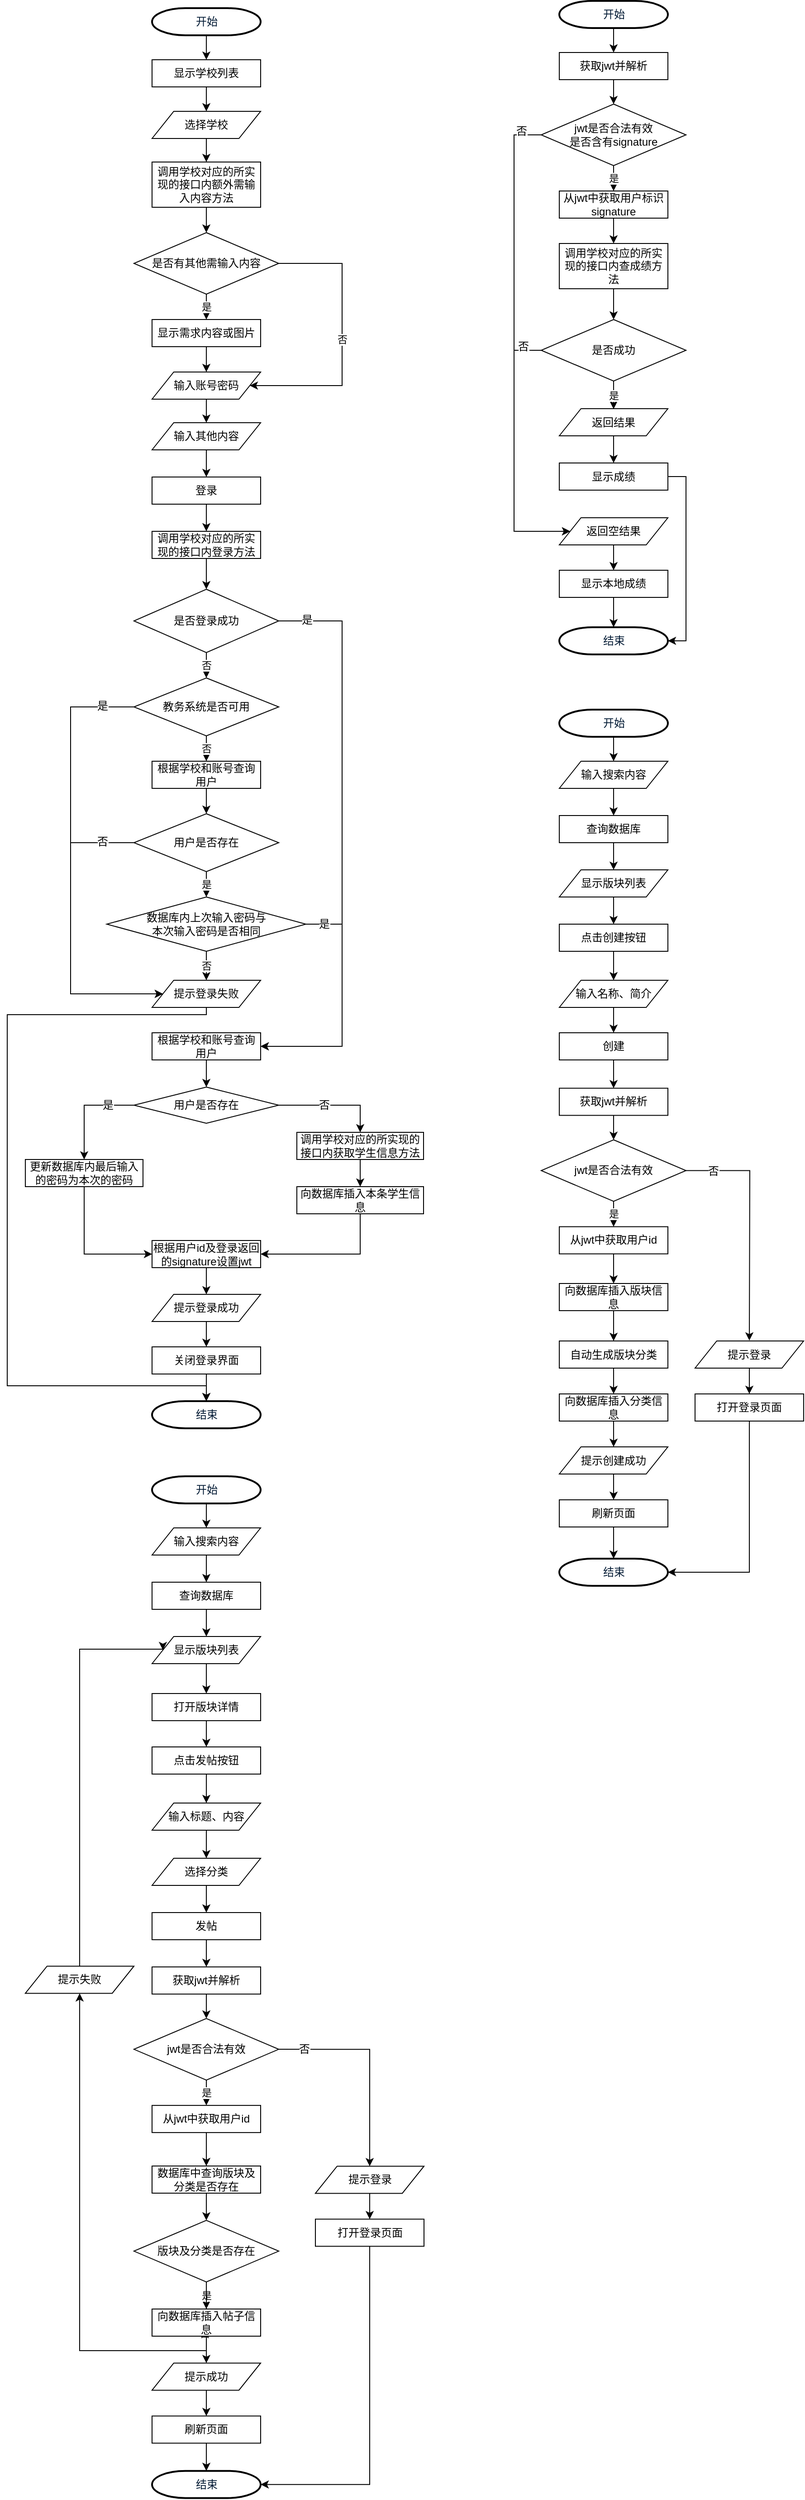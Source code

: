<mxfile version="10.6.9" type="github"><diagram name="Page-1" id="edf60f1a-56cd-e834-aa8a-f176f3a09ee4"><mxGraphModel dx="918" dy="616" grid="1" gridSize="10" guides="1" tooltips="1" connect="1" arrows="1" fold="1" page="1" pageScale="1" pageWidth="1100" pageHeight="850" background="#ffffff" math="0" shadow="0"><root><mxCell id="0"/><mxCell id="1" parent="0"/><mxCell id="c_AyeSLThWvpHjJvJmBb-22" style="edgeStyle=orthogonalEdgeStyle;rounded=0;orthogonalLoop=1;jettySize=auto;html=1;entryX=0.5;entryY=0;entryDx=0;entryDy=0;" edge="1" parent="1" source="c_AyeSLThWvpHjJvJmBb-1" target="c_AyeSLThWvpHjJvJmBb-15"><mxGeometry relative="1" as="geometry"/></mxCell><mxCell id="c_AyeSLThWvpHjJvJmBb-1" value="开始" style="shape=mxgraph.flowchart.terminator;fillColor=#FFFFFF;strokeColor=#000000;strokeWidth=2;gradientColor=none;gradientDirection=north;fontColor=#001933;fontStyle=0;html=1;" vertex="1" parent="1"><mxGeometry x="180" y="78" width="120" height="30" as="geometry"/></mxCell><mxCell id="c_AyeSLThWvpHjJvJmBb-64" style="edgeStyle=orthogonalEdgeStyle;rounded=0;orthogonalLoop=1;jettySize=auto;html=1;entryX=0.5;entryY=0;entryDx=0;entryDy=0;" edge="1" parent="1" source="c_AyeSLThWvpHjJvJmBb-14" target="c_AyeSLThWvpHjJvJmBb-34"><mxGeometry relative="1" as="geometry"/></mxCell><mxCell id="c_AyeSLThWvpHjJvJmBb-14" value="选择学校" style="shape=parallelogram;perimeter=parallelogramPerimeter;whiteSpace=wrap;html=1;" vertex="1" parent="1"><mxGeometry x="180" y="192" width="120" height="30" as="geometry"/></mxCell><mxCell id="c_AyeSLThWvpHjJvJmBb-23" style="edgeStyle=orthogonalEdgeStyle;rounded=0;orthogonalLoop=1;jettySize=auto;html=1;entryX=0.5;entryY=0;entryDx=0;entryDy=0;" edge="1" parent="1" source="c_AyeSLThWvpHjJvJmBb-15" target="c_AyeSLThWvpHjJvJmBb-14"><mxGeometry relative="1" as="geometry"/></mxCell><mxCell id="c_AyeSLThWvpHjJvJmBb-15" value="显示学校列表" style="rounded=0;whiteSpace=wrap;html=1;" vertex="1" parent="1"><mxGeometry x="180" y="135" width="120" height="30" as="geometry"/></mxCell><mxCell id="c_AyeSLThWvpHjJvJmBb-63" style="edgeStyle=orthogonalEdgeStyle;rounded=0;orthogonalLoop=1;jettySize=auto;html=1;entryX=0.5;entryY=0;entryDx=0;entryDy=0;" edge="1" parent="1" source="c_AyeSLThWvpHjJvJmBb-17" target="c_AyeSLThWvpHjJvJmBb-20"><mxGeometry relative="1" as="geometry"/></mxCell><mxCell id="c_AyeSLThWvpHjJvJmBb-17" value="输入账号密码" style="shape=parallelogram;perimeter=parallelogramPerimeter;whiteSpace=wrap;html=1;" vertex="1" parent="1"><mxGeometry x="180" y="480" width="120" height="30" as="geometry"/></mxCell><mxCell id="c_AyeSLThWvpHjJvJmBb-26" value="是" style="edgeStyle=orthogonalEdgeStyle;rounded=0;orthogonalLoop=1;jettySize=auto;html=1;" edge="1" parent="1" source="c_AyeSLThWvpHjJvJmBb-18" target="c_AyeSLThWvpHjJvJmBb-19"><mxGeometry relative="1" as="geometry"/></mxCell><mxCell id="c_AyeSLThWvpHjJvJmBb-29" value="否" style="edgeStyle=orthogonalEdgeStyle;rounded=0;orthogonalLoop=1;jettySize=auto;html=1;entryX=1;entryY=0.5;entryDx=0;entryDy=0;" edge="1" parent="1" source="c_AyeSLThWvpHjJvJmBb-18" target="c_AyeSLThWvpHjJvJmBb-17"><mxGeometry relative="1" as="geometry"><mxPoint x="480" y="455.5" as="targetPoint"/><Array as="points"><mxPoint x="390" y="360"/><mxPoint x="390" y="495"/></Array></mxGeometry></mxCell><mxCell id="c_AyeSLThWvpHjJvJmBb-18" value="是否有其他需输入内容" style="rhombus;whiteSpace=wrap;html=1;" vertex="1" parent="1"><mxGeometry x="160" y="326" width="160" height="68" as="geometry"/></mxCell><mxCell id="c_AyeSLThWvpHjJvJmBb-65" style="edgeStyle=orthogonalEdgeStyle;rounded=0;orthogonalLoop=1;jettySize=auto;html=1;entryX=0.5;entryY=0;entryDx=0;entryDy=0;" edge="1" parent="1" source="c_AyeSLThWvpHjJvJmBb-19" target="c_AyeSLThWvpHjJvJmBb-17"><mxGeometry relative="1" as="geometry"/></mxCell><mxCell id="c_AyeSLThWvpHjJvJmBb-19" value="显示需求内容或图片" style="rounded=0;whiteSpace=wrap;html=1;" vertex="1" parent="1"><mxGeometry x="180" y="422" width="120" height="30" as="geometry"/></mxCell><mxCell id="c_AyeSLThWvpHjJvJmBb-30" style="edgeStyle=orthogonalEdgeStyle;rounded=0;orthogonalLoop=1;jettySize=auto;html=1;entryX=0.5;entryY=0;entryDx=0;entryDy=0;" edge="1" parent="1" source="c_AyeSLThWvpHjJvJmBb-20" target="c_AyeSLThWvpHjJvJmBb-28"><mxGeometry relative="1" as="geometry"/></mxCell><mxCell id="c_AyeSLThWvpHjJvJmBb-20" value="输入其他内容" style="shape=parallelogram;perimeter=parallelogramPerimeter;whiteSpace=wrap;html=1;" vertex="1" parent="1"><mxGeometry x="180" y="536" width="120" height="30" as="geometry"/></mxCell><mxCell id="c_AyeSLThWvpHjJvJmBb-32" value="" style="edgeStyle=orthogonalEdgeStyle;rounded=0;orthogonalLoop=1;jettySize=auto;html=1;" edge="1" parent="1" source="c_AyeSLThWvpHjJvJmBb-28" target="c_AyeSLThWvpHjJvJmBb-31"><mxGeometry relative="1" as="geometry"/></mxCell><mxCell id="c_AyeSLThWvpHjJvJmBb-28" value="登录" style="rounded=0;whiteSpace=wrap;html=1;" vertex="1" parent="1"><mxGeometry x="180" y="596" width="120" height="30" as="geometry"/></mxCell><mxCell id="c_AyeSLThWvpHjJvJmBb-38" style="edgeStyle=orthogonalEdgeStyle;rounded=0;orthogonalLoop=1;jettySize=auto;html=1;entryX=0.5;entryY=0;entryDx=0;entryDy=0;" edge="1" parent="1" source="c_AyeSLThWvpHjJvJmBb-31" target="c_AyeSLThWvpHjJvJmBb-37"><mxGeometry relative="1" as="geometry"/></mxCell><mxCell id="c_AyeSLThWvpHjJvJmBb-31" value="调用学校对应的所实现的接口内登录方法" style="rounded=0;whiteSpace=wrap;html=1;" vertex="1" parent="1"><mxGeometry x="180" y="656" width="120" height="30" as="geometry"/></mxCell><mxCell id="c_AyeSLThWvpHjJvJmBb-36" style="edgeStyle=orthogonalEdgeStyle;rounded=0;orthogonalLoop=1;jettySize=auto;html=1;entryX=0.5;entryY=0;entryDx=0;entryDy=0;" edge="1" parent="1" target="c_AyeSLThWvpHjJvJmBb-18"><mxGeometry relative="1" as="geometry"><mxPoint x="240" y="294" as="sourcePoint"/></mxGeometry></mxCell><mxCell id="c_AyeSLThWvpHjJvJmBb-34" value="调用学校对应的所实现的接口内额外需输入内容方法" style="rounded=0;whiteSpace=wrap;html=1;" vertex="1" parent="1"><mxGeometry x="180" y="248" width="120" height="50" as="geometry"/></mxCell><mxCell id="c_AyeSLThWvpHjJvJmBb-40" value="否" style="edgeStyle=orthogonalEdgeStyle;rounded=0;orthogonalLoop=1;jettySize=auto;html=1;" edge="1" parent="1" source="c_AyeSLThWvpHjJvJmBb-37" target="c_AyeSLThWvpHjJvJmBb-39"><mxGeometry relative="1" as="geometry"/></mxCell><mxCell id="c_AyeSLThWvpHjJvJmBb-74" style="edgeStyle=orthogonalEdgeStyle;rounded=0;orthogonalLoop=1;jettySize=auto;html=1;entryX=1;entryY=0.5;entryDx=0;entryDy=0;" edge="1" parent="1" source="c_AyeSLThWvpHjJvJmBb-37" target="c_AyeSLThWvpHjJvJmBb-72"><mxGeometry relative="1" as="geometry"><Array as="points"><mxPoint x="390" y="755"/><mxPoint x="390" y="1225"/></Array></mxGeometry></mxCell><mxCell id="c_AyeSLThWvpHjJvJmBb-76" value="是" style="text;html=1;resizable=0;points=[];align=center;verticalAlign=middle;labelBackgroundColor=#ffffff;" vertex="1" connectable="0" parent="c_AyeSLThWvpHjJvJmBb-74"><mxGeometry x="-0.902" y="1" relative="1" as="geometry"><mxPoint as="offset"/></mxGeometry></mxCell><mxCell id="c_AyeSLThWvpHjJvJmBb-37" value="是否登录成功" style="rhombus;whiteSpace=wrap;html=1;" vertex="1" parent="1"><mxGeometry x="160" y="720" width="160" height="70" as="geometry"/></mxCell><mxCell id="c_AyeSLThWvpHjJvJmBb-45" value="否" style="edgeStyle=orthogonalEdgeStyle;rounded=0;orthogonalLoop=1;jettySize=auto;html=1;entryX=0.5;entryY=0;entryDx=0;entryDy=0;" edge="1" parent="1" source="c_AyeSLThWvpHjJvJmBb-39" target="c_AyeSLThWvpHjJvJmBb-44"><mxGeometry relative="1" as="geometry"/></mxCell><mxCell id="c_AyeSLThWvpHjJvJmBb-69" style="edgeStyle=orthogonalEdgeStyle;rounded=0;orthogonalLoop=1;jettySize=auto;html=1;entryX=0;entryY=0.5;entryDx=0;entryDy=0;" edge="1" parent="1" source="c_AyeSLThWvpHjJvJmBb-39" target="c_AyeSLThWvpHjJvJmBb-56"><mxGeometry relative="1" as="geometry"><Array as="points"><mxPoint x="90" y="850"/><mxPoint x="90" y="1167"/></Array></mxGeometry></mxCell><mxCell id="c_AyeSLThWvpHjJvJmBb-70" value="是" style="text;html=1;resizable=0;points=[];align=center;verticalAlign=middle;labelBackgroundColor=#ffffff;" vertex="1" connectable="0" parent="c_AyeSLThWvpHjJvJmBb-69"><mxGeometry x="-0.857" y="1" relative="1" as="geometry"><mxPoint y="-2" as="offset"/></mxGeometry></mxCell><mxCell id="c_AyeSLThWvpHjJvJmBb-39" value="教务系统是否可用" style="rhombus;whiteSpace=wrap;html=1;" vertex="1" parent="1"><mxGeometry x="160" y="818" width="160" height="64" as="geometry"/></mxCell><mxCell id="c_AyeSLThWvpHjJvJmBb-50" style="edgeStyle=orthogonalEdgeStyle;rounded=0;orthogonalLoop=1;jettySize=auto;html=1;" edge="1" parent="1" source="c_AyeSLThWvpHjJvJmBb-44" target="c_AyeSLThWvpHjJvJmBb-48"><mxGeometry relative="1" as="geometry"/></mxCell><mxCell id="c_AyeSLThWvpHjJvJmBb-44" value="根据学校和账号查询用户" style="rounded=0;whiteSpace=wrap;html=1;" vertex="1" parent="1"><mxGeometry x="180" y="910" width="120" height="30" as="geometry"/></mxCell><mxCell id="c_AyeSLThWvpHjJvJmBb-53" value="是" style="edgeStyle=orthogonalEdgeStyle;rounded=0;orthogonalLoop=1;jettySize=auto;html=1;" edge="1" parent="1" source="c_AyeSLThWvpHjJvJmBb-48" target="c_AyeSLThWvpHjJvJmBb-51"><mxGeometry relative="1" as="geometry"/></mxCell><mxCell id="c_AyeSLThWvpHjJvJmBb-66" style="edgeStyle=orthogonalEdgeStyle;rounded=0;orthogonalLoop=1;jettySize=auto;html=1;entryX=0;entryY=0.5;entryDx=0;entryDy=0;" edge="1" parent="1" source="c_AyeSLThWvpHjJvJmBb-48" target="c_AyeSLThWvpHjJvJmBb-56"><mxGeometry relative="1" as="geometry"><Array as="points"><mxPoint x="90" y="1000"/><mxPoint x="90" y="1167"/></Array></mxGeometry></mxCell><mxCell id="c_AyeSLThWvpHjJvJmBb-68" value="否" style="text;html=1;resizable=0;points=[];align=center;verticalAlign=middle;labelBackgroundColor=#ffffff;" vertex="1" connectable="0" parent="c_AyeSLThWvpHjJvJmBb-66"><mxGeometry x="-0.793" y="-3" relative="1" as="geometry"><mxPoint y="2" as="offset"/></mxGeometry></mxCell><mxCell id="c_AyeSLThWvpHjJvJmBb-48" value="用户是否存在" style="rhombus;whiteSpace=wrap;html=1;" vertex="1" parent="1"><mxGeometry x="160" y="968" width="160" height="64" as="geometry"/></mxCell><mxCell id="c_AyeSLThWvpHjJvJmBb-54" value="否" style="edgeStyle=orthogonalEdgeStyle;rounded=0;orthogonalLoop=1;jettySize=auto;html=1;entryX=0.5;entryY=0;entryDx=0;entryDy=0;" edge="1" parent="1" source="c_AyeSLThWvpHjJvJmBb-51" target="c_AyeSLThWvpHjJvJmBb-56"><mxGeometry relative="1" as="geometry"><mxPoint x="240" y="1150" as="targetPoint"/></mxGeometry></mxCell><mxCell id="c_AyeSLThWvpHjJvJmBb-73" style="edgeStyle=orthogonalEdgeStyle;rounded=0;orthogonalLoop=1;jettySize=auto;html=1;entryX=1;entryY=0.5;entryDx=0;entryDy=0;" edge="1" parent="1" source="c_AyeSLThWvpHjJvJmBb-51" target="c_AyeSLThWvpHjJvJmBb-72"><mxGeometry relative="1" as="geometry"><mxPoint x="350" y="1190" as="targetPoint"/><Array as="points"><mxPoint x="390" y="1090"/><mxPoint x="390" y="1225"/></Array></mxGeometry></mxCell><mxCell id="c_AyeSLThWvpHjJvJmBb-77" value="是" style="text;html=1;resizable=0;points=[];align=center;verticalAlign=middle;labelBackgroundColor=#ffffff;" vertex="1" connectable="0" parent="c_AyeSLThWvpHjJvJmBb-73"><mxGeometry x="-0.849" relative="1" as="geometry"><mxPoint as="offset"/></mxGeometry></mxCell><mxCell id="c_AyeSLThWvpHjJvJmBb-51" value="数据库内上次输入密码与&lt;br&gt;本次输入密码是否相同" style="rhombus;whiteSpace=wrap;html=1;" vertex="1" parent="1"><mxGeometry x="130" y="1060" width="220" height="60" as="geometry"/></mxCell><mxCell id="c_AyeSLThWvpHjJvJmBb-118" style="edgeStyle=orthogonalEdgeStyle;rounded=0;orthogonalLoop=1;jettySize=auto;html=1;entryX=0.5;entryY=0;entryDx=0;entryDy=0;entryPerimeter=0;exitX=0.5;exitY=1;exitDx=0;exitDy=0;" edge="1" parent="1" source="c_AyeSLThWvpHjJvJmBb-56" target="c_AyeSLThWvpHjJvJmBb-61"><mxGeometry relative="1" as="geometry"><mxPoint x="40" y="1450" as="targetPoint"/><Array as="points"><mxPoint x="240" y="1190"/><mxPoint x="20" y="1190"/><mxPoint x="20" y="1600"/><mxPoint x="240" y="1600"/></Array></mxGeometry></mxCell><mxCell id="c_AyeSLThWvpHjJvJmBb-56" value="提示登录失败" style="shape=parallelogram;perimeter=parallelogramPerimeter;whiteSpace=wrap;html=1;" vertex="1" parent="1"><mxGeometry x="180" y="1152" width="120" height="30" as="geometry"/></mxCell><mxCell id="c_AyeSLThWvpHjJvJmBb-85" style="edgeStyle=orthogonalEdgeStyle;rounded=0;orthogonalLoop=1;jettySize=auto;html=1;" edge="1" parent="1" source="c_AyeSLThWvpHjJvJmBb-57" target="c_AyeSLThWvpHjJvJmBb-58"><mxGeometry relative="1" as="geometry"/></mxCell><mxCell id="c_AyeSLThWvpHjJvJmBb-57" value="提示登录成功" style="shape=parallelogram;perimeter=parallelogramPerimeter;whiteSpace=wrap;html=1;" vertex="1" parent="1"><mxGeometry x="180" y="1499" width="120" height="30" as="geometry"/></mxCell><mxCell id="c_AyeSLThWvpHjJvJmBb-86" style="edgeStyle=orthogonalEdgeStyle;rounded=0;orthogonalLoop=1;jettySize=auto;html=1;entryX=0.5;entryY=0;entryDx=0;entryDy=0;entryPerimeter=0;" edge="1" parent="1" source="c_AyeSLThWvpHjJvJmBb-58" target="c_AyeSLThWvpHjJvJmBb-61"><mxGeometry relative="1" as="geometry"/></mxCell><mxCell id="c_AyeSLThWvpHjJvJmBb-58" value="关闭登录界面" style="rounded=0;whiteSpace=wrap;html=1;" vertex="1" parent="1"><mxGeometry x="180" y="1557" width="120" height="30" as="geometry"/></mxCell><mxCell id="c_AyeSLThWvpHjJvJmBb-61" value="结束" style="shape=mxgraph.flowchart.terminator;fillColor=#FFFFFF;strokeColor=#000000;strokeWidth=2;gradientColor=none;gradientDirection=north;fontColor=#001933;fontStyle=0;html=1;" vertex="1" parent="1"><mxGeometry x="180" y="1617" width="120" height="30" as="geometry"/></mxCell><mxCell id="c_AyeSLThWvpHjJvJmBb-79" style="edgeStyle=orthogonalEdgeStyle;rounded=0;orthogonalLoop=1;jettySize=auto;html=1;entryX=0.5;entryY=0;entryDx=0;entryDy=0;" edge="1" parent="1" source="c_AyeSLThWvpHjJvJmBb-72" target="c_AyeSLThWvpHjJvJmBb-78"><mxGeometry relative="1" as="geometry"/></mxCell><mxCell id="c_AyeSLThWvpHjJvJmBb-72" value="根据学校和账号查询用户" style="rounded=0;whiteSpace=wrap;html=1;" vertex="1" parent="1"><mxGeometry x="180" y="1210" width="120" height="30" as="geometry"/></mxCell><mxCell id="c_AyeSLThWvpHjJvJmBb-82" style="edgeStyle=orthogonalEdgeStyle;rounded=0;orthogonalLoop=1;jettySize=auto;html=1;" edge="1" parent="1" source="c_AyeSLThWvpHjJvJmBb-78" target="c_AyeSLThWvpHjJvJmBb-81"><mxGeometry relative="1" as="geometry"><Array as="points"><mxPoint x="105" y="1290"/></Array></mxGeometry></mxCell><mxCell id="c_AyeSLThWvpHjJvJmBb-83" value="是" style="text;html=1;resizable=0;points=[];align=center;verticalAlign=middle;labelBackgroundColor=#ffffff;" vertex="1" connectable="0" parent="c_AyeSLThWvpHjJvJmBb-82"><mxGeometry x="-0.12" y="19" relative="1" as="geometry"><mxPoint x="21" y="-19" as="offset"/></mxGeometry></mxCell><mxCell id="c_AyeSLThWvpHjJvJmBb-88" style="edgeStyle=orthogonalEdgeStyle;rounded=0;orthogonalLoop=1;jettySize=auto;html=1;entryX=0.5;entryY=0;entryDx=0;entryDy=0;" edge="1" parent="1" source="c_AyeSLThWvpHjJvJmBb-78" target="c_AyeSLThWvpHjJvJmBb-87"><mxGeometry relative="1" as="geometry"/></mxCell><mxCell id="c_AyeSLThWvpHjJvJmBb-121" value="否" style="text;html=1;resizable=0;points=[];align=center;verticalAlign=middle;labelBackgroundColor=#ffffff;" vertex="1" connectable="0" parent="c_AyeSLThWvpHjJvJmBb-88"><mxGeometry x="-0.167" y="-4" relative="1" as="geometry"><mxPoint y="-4" as="offset"/></mxGeometry></mxCell><mxCell id="c_AyeSLThWvpHjJvJmBb-78" value="用户是否存在" style="rhombus;whiteSpace=wrap;html=1;" vertex="1" parent="1"><mxGeometry x="160" y="1270" width="160" height="40" as="geometry"/></mxCell><mxCell id="c_AyeSLThWvpHjJvJmBb-102" style="edgeStyle=orthogonalEdgeStyle;rounded=0;orthogonalLoop=1;jettySize=auto;html=1;entryX=0;entryY=0.5;entryDx=0;entryDy=0;" edge="1" parent="1" source="c_AyeSLThWvpHjJvJmBb-81" target="c_AyeSLThWvpHjJvJmBb-101"><mxGeometry relative="1" as="geometry"><Array as="points"><mxPoint x="105" y="1455"/></Array></mxGeometry></mxCell><mxCell id="c_AyeSLThWvpHjJvJmBb-81" value="更新数据库内最后输入的密码为本次的密码" style="rounded=0;whiteSpace=wrap;html=1;" vertex="1" parent="1"><mxGeometry x="40" y="1350" width="130" height="30" as="geometry"/></mxCell><mxCell id="c_AyeSLThWvpHjJvJmBb-92" style="edgeStyle=orthogonalEdgeStyle;rounded=0;orthogonalLoop=1;jettySize=auto;html=1;entryX=0.5;entryY=0;entryDx=0;entryDy=0;" edge="1" parent="1" source="c_AyeSLThWvpHjJvJmBb-87" target="c_AyeSLThWvpHjJvJmBb-89"><mxGeometry relative="1" as="geometry"/></mxCell><mxCell id="c_AyeSLThWvpHjJvJmBb-87" value="调用学校对应的所实现的接口内获取学生信息方法" style="rounded=0;whiteSpace=wrap;html=1;" vertex="1" parent="1"><mxGeometry x="340" y="1320" width="140" height="30" as="geometry"/></mxCell><mxCell id="c_AyeSLThWvpHjJvJmBb-103" style="edgeStyle=orthogonalEdgeStyle;rounded=0;orthogonalLoop=1;jettySize=auto;html=1;entryX=1;entryY=0.5;entryDx=0;entryDy=0;" edge="1" parent="1" source="c_AyeSLThWvpHjJvJmBb-89" target="c_AyeSLThWvpHjJvJmBb-101"><mxGeometry relative="1" as="geometry"><Array as="points"><mxPoint x="410" y="1455"/></Array></mxGeometry></mxCell><mxCell id="c_AyeSLThWvpHjJvJmBb-89" value="向数据库插入本条学生信息" style="rounded=0;whiteSpace=wrap;html=1;" vertex="1" parent="1"><mxGeometry x="340" y="1380" width="140" height="30" as="geometry"/></mxCell><mxCell id="c_AyeSLThWvpHjJvJmBb-93" style="edgeStyle=orthogonalEdgeStyle;rounded=0;orthogonalLoop=1;jettySize=auto;html=1;entryX=0.5;entryY=0;entryDx=0;entryDy=0;" edge="1" parent="1" source="c_AyeSLThWvpHjJvJmBb-94" target="c_AyeSLThWvpHjJvJmBb-98"><mxGeometry relative="1" as="geometry"/></mxCell><mxCell id="c_AyeSLThWvpHjJvJmBb-94" value="开始" style="shape=mxgraph.flowchart.terminator;fillColor=#FFFFFF;strokeColor=#000000;strokeWidth=2;gradientColor=none;gradientDirection=north;fontColor=#001933;fontStyle=0;html=1;" vertex="1" parent="1"><mxGeometry x="630" y="70" width="120" height="30" as="geometry"/></mxCell><mxCell id="c_AyeSLThWvpHjJvJmBb-97" style="edgeStyle=orthogonalEdgeStyle;rounded=0;orthogonalLoop=1;jettySize=auto;html=1;entryX=0.5;entryY=0;entryDx=0;entryDy=0;" edge="1" parent="1" source="c_AyeSLThWvpHjJvJmBb-98"><mxGeometry relative="1" as="geometry"><mxPoint x="690" y="184" as="targetPoint"/></mxGeometry></mxCell><mxCell id="c_AyeSLThWvpHjJvJmBb-98" value="获取jwt并解析" style="rounded=0;whiteSpace=wrap;html=1;" vertex="1" parent="1"><mxGeometry x="630" y="127" width="120" height="30" as="geometry"/></mxCell><mxCell id="c_AyeSLThWvpHjJvJmBb-104" style="edgeStyle=orthogonalEdgeStyle;rounded=0;orthogonalLoop=1;jettySize=auto;html=1;entryX=0.5;entryY=0;entryDx=0;entryDy=0;" edge="1" parent="1" source="c_AyeSLThWvpHjJvJmBb-101" target="c_AyeSLThWvpHjJvJmBb-57"><mxGeometry relative="1" as="geometry"/></mxCell><mxCell id="c_AyeSLThWvpHjJvJmBb-101" value="根据用户id及登录返回的signature设置jwt" style="rounded=0;whiteSpace=wrap;html=1;" vertex="1" parent="1"><mxGeometry x="180" y="1439.5" width="120" height="30" as="geometry"/></mxCell><mxCell id="c_AyeSLThWvpHjJvJmBb-107" value="是" style="edgeStyle=orthogonalEdgeStyle;rounded=0;orthogonalLoop=1;jettySize=auto;html=1;entryX=0.5;entryY=0;entryDx=0;entryDy=0;" edge="1" parent="1" source="c_AyeSLThWvpHjJvJmBb-105" target="c_AyeSLThWvpHjJvJmBb-109"><mxGeometry relative="1" as="geometry"><mxPoint x="750" y="259" as="targetPoint"/></mxGeometry></mxCell><mxCell id="c_AyeSLThWvpHjJvJmBb-117" value="" style="edgeStyle=orthogonalEdgeStyle;rounded=0;orthogonalLoop=1;jettySize=auto;html=1;entryX=0;entryY=0.5;entryDx=0;entryDy=0;" edge="1" parent="1" source="c_AyeSLThWvpHjJvJmBb-105" target="c_AyeSLThWvpHjJvJmBb-141"><mxGeometry relative="1" as="geometry"><mxPoint x="630" y="655" as="targetPoint"/><Array as="points"><mxPoint x="580" y="218"/><mxPoint x="580" y="656"/></Array></mxGeometry></mxCell><mxCell id="c_AyeSLThWvpHjJvJmBb-128" value="否" style="text;html=1;resizable=0;points=[];align=center;verticalAlign=middle;labelBackgroundColor=#ffffff;" vertex="1" connectable="0" parent="c_AyeSLThWvpHjJvJmBb-117"><mxGeometry x="-0.943" y="-1" relative="1" as="geometry"><mxPoint x="-7" y="-3" as="offset"/></mxGeometry></mxCell><mxCell id="c_AyeSLThWvpHjJvJmBb-105" value="jwt是否合法有效&lt;br&gt;是否含有signature" style="rhombus;whiteSpace=wrap;html=1;" vertex="1" parent="1"><mxGeometry x="610" y="184" width="160" height="68" as="geometry"/></mxCell><mxCell id="c_AyeSLThWvpHjJvJmBb-114" style="edgeStyle=orthogonalEdgeStyle;rounded=0;orthogonalLoop=1;jettySize=auto;html=1;entryX=0.5;entryY=0;entryDx=0;entryDy=0;" edge="1" parent="1" source="c_AyeSLThWvpHjJvJmBb-108" target="c_AyeSLThWvpHjJvJmBb-113"><mxGeometry relative="1" as="geometry"/></mxCell><mxCell id="c_AyeSLThWvpHjJvJmBb-108" value="调用学校对应的所实现的接口内查成绩方法" style="rounded=0;whiteSpace=wrap;html=1;" vertex="1" parent="1"><mxGeometry x="630" y="338" width="120" height="50" as="geometry"/></mxCell><mxCell id="c_AyeSLThWvpHjJvJmBb-112" style="edgeStyle=orthogonalEdgeStyle;rounded=0;orthogonalLoop=1;jettySize=auto;html=1;entryX=0.5;entryY=0;entryDx=0;entryDy=0;" edge="1" parent="1" source="c_AyeSLThWvpHjJvJmBb-109" target="c_AyeSLThWvpHjJvJmBb-108"><mxGeometry relative="1" as="geometry"/></mxCell><mxCell id="c_AyeSLThWvpHjJvJmBb-109" value="从jwt中获取用户标识signature" style="rounded=0;whiteSpace=wrap;html=1;" vertex="1" parent="1"><mxGeometry x="630" y="280" width="120" height="30" as="geometry"/></mxCell><mxCell id="c_AyeSLThWvpHjJvJmBb-116" value="是" style="edgeStyle=orthogonalEdgeStyle;rounded=0;orthogonalLoop=1;jettySize=auto;html=1;entryX=0.5;entryY=0;entryDx=0;entryDy=0;" edge="1" parent="1" source="c_AyeSLThWvpHjJvJmBb-113"><mxGeometry relative="1" as="geometry"><mxPoint x="690" y="521" as="targetPoint"/></mxGeometry></mxCell><mxCell id="c_AyeSLThWvpHjJvJmBb-142" style="edgeStyle=orthogonalEdgeStyle;rounded=0;orthogonalLoop=1;jettySize=auto;html=1;entryX=0;entryY=0.5;entryDx=0;entryDy=0;" edge="1" parent="1" source="c_AyeSLThWvpHjJvJmBb-113" target="c_AyeSLThWvpHjJvJmBb-141"><mxGeometry relative="1" as="geometry"><Array as="points"><mxPoint x="580" y="456"/><mxPoint x="580" y="656"/></Array></mxGeometry></mxCell><mxCell id="c_AyeSLThWvpHjJvJmBb-143" value="否" style="text;html=1;resizable=0;points=[];align=center;verticalAlign=middle;labelBackgroundColor=#ffffff;" vertex="1" connectable="0" parent="c_AyeSLThWvpHjJvJmBb-142"><mxGeometry x="-0.918" y="1" relative="1" as="geometry"><mxPoint x="-8" y="-5" as="offset"/></mxGeometry></mxCell><mxCell id="c_AyeSLThWvpHjJvJmBb-113" value="是否成功" style="rhombus;whiteSpace=wrap;html=1;" vertex="1" parent="1"><mxGeometry x="610" y="422" width="160" height="68" as="geometry"/></mxCell><mxCell id="c_AyeSLThWvpHjJvJmBb-129" style="edgeStyle=orthogonalEdgeStyle;rounded=0;orthogonalLoop=1;jettySize=auto;html=1;entryX=0.5;entryY=0;entryDx=0;entryDy=0;" edge="1" parent="1" target="c_AyeSLThWvpHjJvJmBb-124"><mxGeometry relative="1" as="geometry"><mxPoint x="690" y="670" as="sourcePoint"/></mxGeometry></mxCell><mxCell id="c_AyeSLThWvpHjJvJmBb-131" style="edgeStyle=orthogonalEdgeStyle;rounded=0;orthogonalLoop=1;jettySize=auto;html=1;entryX=0.5;entryY=0;entryDx=0;entryDy=0;entryPerimeter=0;" edge="1" parent="1" source="c_AyeSLThWvpHjJvJmBb-124" target="c_AyeSLThWvpHjJvJmBb-130"><mxGeometry relative="1" as="geometry"/></mxCell><mxCell id="c_AyeSLThWvpHjJvJmBb-124" value="显示本地成绩" style="rounded=0;whiteSpace=wrap;html=1;" vertex="1" parent="1"><mxGeometry x="630" y="699" width="120" height="30" as="geometry"/></mxCell><mxCell id="c_AyeSLThWvpHjJvJmBb-130" value="结束" style="shape=mxgraph.flowchart.terminator;fillColor=#FFFFFF;strokeColor=#000000;strokeWidth=2;gradientColor=none;gradientDirection=north;fontColor=#001933;fontStyle=0;html=1;" vertex="1" parent="1"><mxGeometry x="630" y="762" width="120" height="30" as="geometry"/></mxCell><mxCell id="c_AyeSLThWvpHjJvJmBb-133" style="edgeStyle=orthogonalEdgeStyle;rounded=0;orthogonalLoop=1;jettySize=auto;html=1;entryX=0.5;entryY=0;entryDx=0;entryDy=0;" edge="1" parent="1" source="c_AyeSLThWvpHjJvJmBb-134"><mxGeometry relative="1" as="geometry"><mxPoint x="690" y="910" as="targetPoint"/></mxGeometry></mxCell><mxCell id="c_AyeSLThWvpHjJvJmBb-134" value="开始" style="shape=mxgraph.flowchart.terminator;fillColor=#FFFFFF;strokeColor=#000000;strokeWidth=2;gradientColor=none;gradientDirection=north;fontColor=#001933;fontStyle=0;html=1;" vertex="1" parent="1"><mxGeometry x="630" y="853" width="120" height="30" as="geometry"/></mxCell><mxCell id="c_AyeSLThWvpHjJvJmBb-139" style="edgeStyle=orthogonalEdgeStyle;rounded=0;orthogonalLoop=1;jettySize=auto;html=1;entryX=0.5;entryY=0;entryDx=0;entryDy=0;" edge="1" parent="1" source="c_AyeSLThWvpHjJvJmBb-136" target="c_AyeSLThWvpHjJvJmBb-138"><mxGeometry relative="1" as="geometry"/></mxCell><mxCell id="c_AyeSLThWvpHjJvJmBb-136" value="返回结果" style="shape=parallelogram;perimeter=parallelogramPerimeter;whiteSpace=wrap;html=1;" vertex="1" parent="1"><mxGeometry x="630" y="520.5" width="120" height="30" as="geometry"/></mxCell><mxCell id="c_AyeSLThWvpHjJvJmBb-140" style="edgeStyle=orthogonalEdgeStyle;rounded=0;orthogonalLoop=1;jettySize=auto;html=1;entryX=1;entryY=0.5;entryDx=0;entryDy=0;entryPerimeter=0;" edge="1" parent="1" source="c_AyeSLThWvpHjJvJmBb-138" target="c_AyeSLThWvpHjJvJmBb-130"><mxGeometry relative="1" as="geometry"><Array as="points"><mxPoint x="770" y="596"/><mxPoint x="770" y="777"/></Array></mxGeometry></mxCell><mxCell id="c_AyeSLThWvpHjJvJmBb-138" value="显示成绩" style="rounded=0;whiteSpace=wrap;html=1;" vertex="1" parent="1"><mxGeometry x="630" y="580.5" width="120" height="30" as="geometry"/></mxCell><mxCell id="c_AyeSLThWvpHjJvJmBb-141" value="返回空结果" style="shape=parallelogram;perimeter=parallelogramPerimeter;whiteSpace=wrap;html=1;" vertex="1" parent="1"><mxGeometry x="630" y="641" width="120" height="30" as="geometry"/></mxCell><mxCell id="c_AyeSLThWvpHjJvJmBb-147" style="edgeStyle=orthogonalEdgeStyle;rounded=0;orthogonalLoop=1;jettySize=auto;html=1;entryX=0.5;entryY=0;entryDx=0;entryDy=0;" edge="1" parent="1" source="c_AyeSLThWvpHjJvJmBb-145" target="c_AyeSLThWvpHjJvJmBb-146"><mxGeometry relative="1" as="geometry"/></mxCell><mxCell id="c_AyeSLThWvpHjJvJmBb-145" value="输入搜索内容" style="shape=parallelogram;perimeter=parallelogramPerimeter;whiteSpace=wrap;html=1;" vertex="1" parent="1"><mxGeometry x="630" y="910" width="120" height="30" as="geometry"/></mxCell><mxCell id="c_AyeSLThWvpHjJvJmBb-150" style="edgeStyle=orthogonalEdgeStyle;rounded=0;orthogonalLoop=1;jettySize=auto;html=1;entryX=0.5;entryY=0;entryDx=0;entryDy=0;" edge="1" parent="1" source="c_AyeSLThWvpHjJvJmBb-146" target="c_AyeSLThWvpHjJvJmBb-149"><mxGeometry relative="1" as="geometry"/></mxCell><mxCell id="c_AyeSLThWvpHjJvJmBb-146" value="查询数据库" style="rounded=0;whiteSpace=wrap;html=1;" vertex="1" parent="1"><mxGeometry x="630" y="970" width="120" height="30" as="geometry"/></mxCell><mxCell id="c_AyeSLThWvpHjJvJmBb-152" style="edgeStyle=orthogonalEdgeStyle;rounded=0;orthogonalLoop=1;jettySize=auto;html=1;entryX=0.5;entryY=0;entryDx=0;entryDy=0;" edge="1" parent="1" source="c_AyeSLThWvpHjJvJmBb-149" target="c_AyeSLThWvpHjJvJmBb-151"><mxGeometry relative="1" as="geometry"/></mxCell><mxCell id="c_AyeSLThWvpHjJvJmBb-149" value="显示版块列表" style="shape=parallelogram;perimeter=parallelogramPerimeter;whiteSpace=wrap;html=1;" vertex="1" parent="1"><mxGeometry x="630" y="1030" width="120" height="30" as="geometry"/></mxCell><mxCell id="c_AyeSLThWvpHjJvJmBb-155" style="edgeStyle=orthogonalEdgeStyle;rounded=0;orthogonalLoop=1;jettySize=auto;html=1;" edge="1" parent="1" source="c_AyeSLThWvpHjJvJmBb-151" target="c_AyeSLThWvpHjJvJmBb-154"><mxGeometry relative="1" as="geometry"/></mxCell><mxCell id="c_AyeSLThWvpHjJvJmBb-151" value="点击创建按钮" style="rounded=0;whiteSpace=wrap;html=1;" vertex="1" parent="1"><mxGeometry x="630" y="1090" width="120" height="30" as="geometry"/></mxCell><mxCell id="c_AyeSLThWvpHjJvJmBb-157" style="edgeStyle=orthogonalEdgeStyle;rounded=0;orthogonalLoop=1;jettySize=auto;html=1;entryX=0.5;entryY=0;entryDx=0;entryDy=0;" edge="1" parent="1" source="c_AyeSLThWvpHjJvJmBb-154" target="c_AyeSLThWvpHjJvJmBb-156"><mxGeometry relative="1" as="geometry"/></mxCell><mxCell id="c_AyeSLThWvpHjJvJmBb-154" value="输入名称、简介" style="shape=parallelogram;perimeter=parallelogramPerimeter;whiteSpace=wrap;html=1;" vertex="1" parent="1"><mxGeometry x="630" y="1152" width="120" height="30" as="geometry"/></mxCell><mxCell id="c_AyeSLThWvpHjJvJmBb-200" style="edgeStyle=orthogonalEdgeStyle;rounded=0;orthogonalLoop=1;jettySize=auto;html=1;entryX=0.5;entryY=0;entryDx=0;entryDy=0;" edge="1" parent="1" source="c_AyeSLThWvpHjJvJmBb-156" target="c_AyeSLThWvpHjJvJmBb-196"><mxGeometry relative="1" as="geometry"/></mxCell><mxCell id="c_AyeSLThWvpHjJvJmBb-156" value="创建" style="rounded=0;whiteSpace=wrap;html=1;" vertex="1" parent="1"><mxGeometry x="630" y="1210" width="120" height="30" as="geometry"/></mxCell><mxCell id="c_AyeSLThWvpHjJvJmBb-160" value="" style="edgeStyle=orthogonalEdgeStyle;rounded=0;orthogonalLoop=1;jettySize=auto;html=1;" edge="1" parent="1" source="c_AyeSLThWvpHjJvJmBb-158" target="c_AyeSLThWvpHjJvJmBb-159"><mxGeometry relative="1" as="geometry"/></mxCell><mxCell id="c_AyeSLThWvpHjJvJmBb-158" value="向数据库插入版块信息" style="rounded=0;whiteSpace=wrap;html=1;" vertex="1" parent="1"><mxGeometry x="630" y="1487" width="120" height="30" as="geometry"/></mxCell><mxCell id="c_AyeSLThWvpHjJvJmBb-163" value="" style="edgeStyle=orthogonalEdgeStyle;rounded=0;orthogonalLoop=1;jettySize=auto;html=1;" edge="1" parent="1" source="c_AyeSLThWvpHjJvJmBb-159" target="c_AyeSLThWvpHjJvJmBb-162"><mxGeometry relative="1" as="geometry"/></mxCell><mxCell id="c_AyeSLThWvpHjJvJmBb-159" value="自动生成版块分类" style="rounded=0;whiteSpace=wrap;html=1;" vertex="1" parent="1"><mxGeometry x="630" y="1550.5" width="120" height="30" as="geometry"/></mxCell><mxCell id="c_AyeSLThWvpHjJvJmBb-165" style="edgeStyle=orthogonalEdgeStyle;rounded=0;orthogonalLoop=1;jettySize=auto;html=1;entryX=0.5;entryY=0;entryDx=0;entryDy=0;" edge="1" parent="1" source="c_AyeSLThWvpHjJvJmBb-162" target="c_AyeSLThWvpHjJvJmBb-164"><mxGeometry relative="1" as="geometry"/></mxCell><mxCell id="c_AyeSLThWvpHjJvJmBb-162" value="向数据库插入分类信息" style="rounded=0;whiteSpace=wrap;html=1;" vertex="1" parent="1"><mxGeometry x="630" y="1609" width="120" height="30" as="geometry"/></mxCell><mxCell id="c_AyeSLThWvpHjJvJmBb-167" style="edgeStyle=orthogonalEdgeStyle;rounded=0;orthogonalLoop=1;jettySize=auto;html=1;entryX=0.5;entryY=0;entryDx=0;entryDy=0;" edge="1" parent="1" source="c_AyeSLThWvpHjJvJmBb-164" target="c_AyeSLThWvpHjJvJmBb-166"><mxGeometry relative="1" as="geometry"/></mxCell><mxCell id="c_AyeSLThWvpHjJvJmBb-164" value="提示创建成功" style="shape=parallelogram;perimeter=parallelogramPerimeter;whiteSpace=wrap;html=1;" vertex="1" parent="1"><mxGeometry x="630" y="1667.5" width="120" height="30" as="geometry"/></mxCell><mxCell id="c_AyeSLThWvpHjJvJmBb-169" style="edgeStyle=orthogonalEdgeStyle;rounded=0;orthogonalLoop=1;jettySize=auto;html=1;entryX=0.5;entryY=0;entryDx=0;entryDy=0;entryPerimeter=0;" edge="1" parent="1" source="c_AyeSLThWvpHjJvJmBb-166" target="c_AyeSLThWvpHjJvJmBb-168"><mxGeometry relative="1" as="geometry"/></mxCell><mxCell id="c_AyeSLThWvpHjJvJmBb-166" value="刷新页面" style="rounded=0;whiteSpace=wrap;html=1;" vertex="1" parent="1"><mxGeometry x="630" y="1726" width="120" height="30" as="geometry"/></mxCell><mxCell id="c_AyeSLThWvpHjJvJmBb-168" value="结束" style="shape=mxgraph.flowchart.terminator;fillColor=#FFFFFF;strokeColor=#000000;strokeWidth=2;gradientColor=none;gradientDirection=north;fontColor=#001933;fontStyle=0;html=1;" vertex="1" parent="1"><mxGeometry x="630" y="1791" width="120" height="30" as="geometry"/></mxCell><mxCell id="c_AyeSLThWvpHjJvJmBb-170" style="edgeStyle=orthogonalEdgeStyle;rounded=0;orthogonalLoop=1;jettySize=auto;html=1;entryX=0.5;entryY=0;entryDx=0;entryDy=0;" edge="1" parent="1" source="c_AyeSLThWvpHjJvJmBb-171"><mxGeometry relative="1" as="geometry"><mxPoint x="240" y="1757" as="targetPoint"/></mxGeometry></mxCell><mxCell id="c_AyeSLThWvpHjJvJmBb-171" value="开始" style="shape=mxgraph.flowchart.terminator;fillColor=#FFFFFF;strokeColor=#000000;strokeWidth=2;gradientColor=none;gradientDirection=north;fontColor=#001933;fontStyle=0;html=1;" vertex="1" parent="1"><mxGeometry x="180" y="1700" width="120" height="30" as="geometry"/></mxCell><mxCell id="c_AyeSLThWvpHjJvJmBb-172" style="edgeStyle=orthogonalEdgeStyle;rounded=0;orthogonalLoop=1;jettySize=auto;html=1;entryX=0.5;entryY=0;entryDx=0;entryDy=0;" edge="1" parent="1" source="c_AyeSLThWvpHjJvJmBb-173" target="c_AyeSLThWvpHjJvJmBb-175"><mxGeometry relative="1" as="geometry"/></mxCell><mxCell id="c_AyeSLThWvpHjJvJmBb-173" value="输入搜索内容" style="shape=parallelogram;perimeter=parallelogramPerimeter;whiteSpace=wrap;html=1;" vertex="1" parent="1"><mxGeometry x="180" y="1757" width="120" height="30" as="geometry"/></mxCell><mxCell id="c_AyeSLThWvpHjJvJmBb-174" style="edgeStyle=orthogonalEdgeStyle;rounded=0;orthogonalLoop=1;jettySize=auto;html=1;entryX=0.5;entryY=0;entryDx=0;entryDy=0;" edge="1" parent="1" source="c_AyeSLThWvpHjJvJmBb-175" target="c_AyeSLThWvpHjJvJmBb-177"><mxGeometry relative="1" as="geometry"/></mxCell><mxCell id="c_AyeSLThWvpHjJvJmBb-175" value="查询数据库" style="rounded=0;whiteSpace=wrap;html=1;" vertex="1" parent="1"><mxGeometry x="180" y="1817" width="120" height="30" as="geometry"/></mxCell><mxCell id="c_AyeSLThWvpHjJvJmBb-234" style="edgeStyle=orthogonalEdgeStyle;rounded=0;orthogonalLoop=1;jettySize=auto;html=1;entryX=0.5;entryY=0;entryDx=0;entryDy=0;" edge="1" parent="1" source="c_AyeSLThWvpHjJvJmBb-177" target="c_AyeSLThWvpHjJvJmBb-233"><mxGeometry relative="1" as="geometry"/></mxCell><mxCell id="c_AyeSLThWvpHjJvJmBb-177" value="显示版块列表" style="shape=parallelogram;perimeter=parallelogramPerimeter;whiteSpace=wrap;html=1;" vertex="1" parent="1"><mxGeometry x="180" y="1877" width="120" height="30" as="geometry"/></mxCell><mxCell id="c_AyeSLThWvpHjJvJmBb-178" style="edgeStyle=orthogonalEdgeStyle;rounded=0;orthogonalLoop=1;jettySize=auto;html=1;" edge="1" parent="1" source="c_AyeSLThWvpHjJvJmBb-179" target="c_AyeSLThWvpHjJvJmBb-181"><mxGeometry relative="1" as="geometry"/></mxCell><mxCell id="c_AyeSLThWvpHjJvJmBb-179" value="点击发帖按钮" style="rounded=0;whiteSpace=wrap;html=1;" vertex="1" parent="1"><mxGeometry x="180" y="1999" width="120" height="30" as="geometry"/></mxCell><mxCell id="c_AyeSLThWvpHjJvJmBb-184" value="" style="edgeStyle=orthogonalEdgeStyle;rounded=0;orthogonalLoop=1;jettySize=auto;html=1;" edge="1" parent="1" source="c_AyeSLThWvpHjJvJmBb-181" target="c_AyeSLThWvpHjJvJmBb-183"><mxGeometry relative="1" as="geometry"/></mxCell><mxCell id="c_AyeSLThWvpHjJvJmBb-181" value="输入标题、内容" style="shape=parallelogram;perimeter=parallelogramPerimeter;whiteSpace=wrap;html=1;" vertex="1" parent="1"><mxGeometry x="180" y="2061" width="120" height="30" as="geometry"/></mxCell><mxCell id="c_AyeSLThWvpHjJvJmBb-186" style="edgeStyle=orthogonalEdgeStyle;rounded=0;orthogonalLoop=1;jettySize=auto;html=1;" edge="1" parent="1" source="c_AyeSLThWvpHjJvJmBb-183" target="c_AyeSLThWvpHjJvJmBb-185"><mxGeometry relative="1" as="geometry"/></mxCell><mxCell id="c_AyeSLThWvpHjJvJmBb-183" value="选择分类" style="shape=parallelogram;perimeter=parallelogramPerimeter;whiteSpace=wrap;html=1;" vertex="1" parent="1"><mxGeometry x="180" y="2122" width="120" height="30" as="geometry"/></mxCell><mxCell id="c_AyeSLThWvpHjJvJmBb-194" style="edgeStyle=orthogonalEdgeStyle;rounded=0;orthogonalLoop=1;jettySize=auto;html=1;entryX=0.5;entryY=0;entryDx=0;entryDy=0;" edge="1" parent="1" source="c_AyeSLThWvpHjJvJmBb-185" target="c_AyeSLThWvpHjJvJmBb-189"><mxGeometry relative="1" as="geometry"/></mxCell><mxCell id="c_AyeSLThWvpHjJvJmBb-185" value="发帖" style="rounded=0;whiteSpace=wrap;html=1;" vertex="1" parent="1"><mxGeometry x="180" y="2182" width="120" height="30" as="geometry"/></mxCell><mxCell id="c_AyeSLThWvpHjJvJmBb-216" style="edgeStyle=orthogonalEdgeStyle;rounded=0;orthogonalLoop=1;jettySize=auto;html=1;entryX=0.5;entryY=0;entryDx=0;entryDy=0;" edge="1" parent="1" source="c_AyeSLThWvpHjJvJmBb-187" target="c_AyeSLThWvpHjJvJmBb-215"><mxGeometry relative="1" as="geometry"/></mxCell><mxCell id="c_AyeSLThWvpHjJvJmBb-187" value="数据库中查询版块及分类是否存在" style="rounded=0;whiteSpace=wrap;html=1;" vertex="1" parent="1"><mxGeometry x="180" y="2462" width="120" height="30" as="geometry"/></mxCell><mxCell id="c_AyeSLThWvpHjJvJmBb-188" style="edgeStyle=orthogonalEdgeStyle;rounded=0;orthogonalLoop=1;jettySize=auto;html=1;entryX=0.5;entryY=0;entryDx=0;entryDy=0;" edge="1" parent="1" source="c_AyeSLThWvpHjJvJmBb-189"><mxGeometry relative="1" as="geometry"><mxPoint x="240" y="2299.059" as="targetPoint"/></mxGeometry></mxCell><mxCell id="c_AyeSLThWvpHjJvJmBb-189" value="获取jwt并解析" style="rounded=0;whiteSpace=wrap;html=1;" vertex="1" parent="1"><mxGeometry x="180" y="2242.059" width="120" height="30" as="geometry"/></mxCell><mxCell id="c_AyeSLThWvpHjJvJmBb-190" value="是" style="edgeStyle=orthogonalEdgeStyle;rounded=0;orthogonalLoop=1;jettySize=auto;html=1;entryX=0.5;entryY=0;entryDx=0;entryDy=0;" edge="1" parent="1" source="c_AyeSLThWvpHjJvJmBb-192" target="c_AyeSLThWvpHjJvJmBb-193"><mxGeometry relative="1" as="geometry"><mxPoint x="300" y="2374.059" as="targetPoint"/></mxGeometry></mxCell><mxCell id="c_AyeSLThWvpHjJvJmBb-192" value="jwt是否合法有效&lt;br&gt;" style="rhombus;whiteSpace=wrap;html=1;" vertex="1" parent="1"><mxGeometry x="160" y="2299.059" width="160" height="68" as="geometry"/></mxCell><mxCell id="c_AyeSLThWvpHjJvJmBb-214" style="edgeStyle=orthogonalEdgeStyle;rounded=0;orthogonalLoop=1;jettySize=auto;html=1;" edge="1" parent="1" source="c_AyeSLThWvpHjJvJmBb-193" target="c_AyeSLThWvpHjJvJmBb-187"><mxGeometry relative="1" as="geometry"/></mxCell><mxCell id="c_AyeSLThWvpHjJvJmBb-193" value="从jwt中获取用户id" style="rounded=0;whiteSpace=wrap;html=1;" vertex="1" parent="1"><mxGeometry x="180" y="2395.059" width="120" height="30" as="geometry"/></mxCell><mxCell id="c_AyeSLThWvpHjJvJmBb-195" style="edgeStyle=orthogonalEdgeStyle;rounded=0;orthogonalLoop=1;jettySize=auto;html=1;entryX=0.5;entryY=0;entryDx=0;entryDy=0;" edge="1" parent="1" source="c_AyeSLThWvpHjJvJmBb-196"><mxGeometry relative="1" as="geometry"><mxPoint x="690" y="1328.265" as="targetPoint"/></mxGeometry></mxCell><mxCell id="c_AyeSLThWvpHjJvJmBb-196" value="获取jwt并解析" style="rounded=0;whiteSpace=wrap;html=1;" vertex="1" parent="1"><mxGeometry x="630" y="1271.265" width="120" height="30" as="geometry"/></mxCell><mxCell id="c_AyeSLThWvpHjJvJmBb-197" value="是" style="edgeStyle=orthogonalEdgeStyle;rounded=0;orthogonalLoop=1;jettySize=auto;html=1;entryX=0.5;entryY=0;entryDx=0;entryDy=0;" edge="1" parent="1" source="c_AyeSLThWvpHjJvJmBb-198" target="c_AyeSLThWvpHjJvJmBb-199"><mxGeometry relative="1" as="geometry"><mxPoint x="750" y="1403.265" as="targetPoint"/></mxGeometry></mxCell><mxCell id="c_AyeSLThWvpHjJvJmBb-202" style="edgeStyle=orthogonalEdgeStyle;rounded=0;orthogonalLoop=1;jettySize=auto;html=1;" edge="1" parent="1" source="c_AyeSLThWvpHjJvJmBb-198"><mxGeometry relative="1" as="geometry"><mxPoint x="840" y="1550" as="targetPoint"/></mxGeometry></mxCell><mxCell id="c_AyeSLThWvpHjJvJmBb-203" value="否" style="text;html=1;resizable=0;points=[];align=center;verticalAlign=middle;labelBackgroundColor=#ffffff;" vertex="1" connectable="0" parent="c_AyeSLThWvpHjJvJmBb-202"><mxGeometry x="-0.828" y="-2" relative="1" as="geometry"><mxPoint x="8" y="-2" as="offset"/></mxGeometry></mxCell><mxCell id="c_AyeSLThWvpHjJvJmBb-198" value="jwt是否合法有效&lt;br&gt;" style="rhombus;whiteSpace=wrap;html=1;" vertex="1" parent="1"><mxGeometry x="610" y="1328.265" width="160" height="68" as="geometry"/></mxCell><mxCell id="c_AyeSLThWvpHjJvJmBb-201" style="edgeStyle=orthogonalEdgeStyle;rounded=0;orthogonalLoop=1;jettySize=auto;html=1;entryX=0.5;entryY=0;entryDx=0;entryDy=0;" edge="1" parent="1" source="c_AyeSLThWvpHjJvJmBb-199" target="c_AyeSLThWvpHjJvJmBb-158"><mxGeometry relative="1" as="geometry"/></mxCell><mxCell id="c_AyeSLThWvpHjJvJmBb-199" value="从jwt中获取用户id" style="rounded=0;whiteSpace=wrap;html=1;" vertex="1" parent="1"><mxGeometry x="630" y="1424.265" width="120" height="30" as="geometry"/></mxCell><mxCell id="c_AyeSLThWvpHjJvJmBb-206" style="edgeStyle=orthogonalEdgeStyle;rounded=0;orthogonalLoop=1;jettySize=auto;html=1;" edge="1" parent="1" source="c_AyeSLThWvpHjJvJmBb-204" target="c_AyeSLThWvpHjJvJmBb-205"><mxGeometry relative="1" as="geometry"/></mxCell><mxCell id="c_AyeSLThWvpHjJvJmBb-204" value="提示登录" style="shape=parallelogram;perimeter=parallelogramPerimeter;whiteSpace=wrap;html=1;" vertex="1" parent="1"><mxGeometry x="780" y="1550.5" width="120" height="30" as="geometry"/></mxCell><mxCell id="c_AyeSLThWvpHjJvJmBb-207" style="edgeStyle=orthogonalEdgeStyle;rounded=0;orthogonalLoop=1;jettySize=auto;html=1;entryX=1;entryY=0.5;entryDx=0;entryDy=0;entryPerimeter=0;" edge="1" parent="1" source="c_AyeSLThWvpHjJvJmBb-205" target="c_AyeSLThWvpHjJvJmBb-168"><mxGeometry relative="1" as="geometry"><Array as="points"><mxPoint x="840" y="1806"/></Array></mxGeometry></mxCell><mxCell id="c_AyeSLThWvpHjJvJmBb-205" value="打开登录页面" style="rounded=0;whiteSpace=wrap;html=1;" vertex="1" parent="1"><mxGeometry x="780" y="1609" width="120" height="30" as="geometry"/></mxCell><mxCell id="c_AyeSLThWvpHjJvJmBb-208" style="edgeStyle=orthogonalEdgeStyle;rounded=0;orthogonalLoop=1;jettySize=auto;html=1;exitX=1;exitY=0.5;exitDx=0;exitDy=0;entryX=0.5;entryY=0;entryDx=0;entryDy=0;" edge="1" parent="1" source="c_AyeSLThWvpHjJvJmBb-192" target="c_AyeSLThWvpHjJvJmBb-211"><mxGeometry relative="1" as="geometry"><mxPoint x="420.5" y="2526.706" as="targetPoint"/><mxPoint x="350.016" y="2338.765" as="sourcePoint"/></mxGeometry></mxCell><mxCell id="c_AyeSLThWvpHjJvJmBb-209" value="否" style="text;html=1;resizable=0;points=[];align=center;verticalAlign=middle;labelBackgroundColor=#ffffff;" vertex="1" connectable="0" parent="c_AyeSLThWvpHjJvJmBb-208"><mxGeometry x="-0.828" y="-2" relative="1" as="geometry"><mxPoint x="8" y="-2" as="offset"/></mxGeometry></mxCell><mxCell id="c_AyeSLThWvpHjJvJmBb-210" style="edgeStyle=orthogonalEdgeStyle;rounded=0;orthogonalLoop=1;jettySize=auto;html=1;" edge="1" parent="1" source="c_AyeSLThWvpHjJvJmBb-211" target="c_AyeSLThWvpHjJvJmBb-212"><mxGeometry relative="1" as="geometry"/></mxCell><mxCell id="c_AyeSLThWvpHjJvJmBb-211" value="提示登录" style="shape=parallelogram;perimeter=parallelogramPerimeter;whiteSpace=wrap;html=1;" vertex="1" parent="1"><mxGeometry x="360.5" y="2462.206" width="120" height="30" as="geometry"/></mxCell><mxCell id="c_AyeSLThWvpHjJvJmBb-240" style="edgeStyle=orthogonalEdgeStyle;rounded=0;orthogonalLoop=1;jettySize=auto;html=1;entryX=1;entryY=0.5;entryDx=0;entryDy=0;entryPerimeter=0;" edge="1" parent="1" source="c_AyeSLThWvpHjJvJmBb-212" target="c_AyeSLThWvpHjJvJmBb-236"><mxGeometry relative="1" as="geometry"><Array as="points"><mxPoint x="421" y="2814"/></Array></mxGeometry></mxCell><mxCell id="c_AyeSLThWvpHjJvJmBb-212" value="打开登录页面" style="rounded=0;whiteSpace=wrap;html=1;" vertex="1" parent="1"><mxGeometry x="360.5" y="2520.706" width="120" height="30" as="geometry"/></mxCell><mxCell id="c_AyeSLThWvpHjJvJmBb-218" value="是" style="edgeStyle=orthogonalEdgeStyle;rounded=0;orthogonalLoop=1;jettySize=auto;html=1;entryX=0.5;entryY=0;entryDx=0;entryDy=0;" edge="1" parent="1" source="c_AyeSLThWvpHjJvJmBb-215" target="c_AyeSLThWvpHjJvJmBb-217"><mxGeometry relative="1" as="geometry"/></mxCell><mxCell id="c_AyeSLThWvpHjJvJmBb-231" style="edgeStyle=orthogonalEdgeStyle;rounded=0;orthogonalLoop=1;jettySize=auto;html=1;entryX=0.5;entryY=1;entryDx=0;entryDy=0;" edge="1" parent="1" source="c_AyeSLThWvpHjJvJmBb-215" target="c_AyeSLThWvpHjJvJmBb-228"><mxGeometry relative="1" as="geometry"><Array as="points"><mxPoint x="100" y="2666"/></Array></mxGeometry></mxCell><mxCell id="c_AyeSLThWvpHjJvJmBb-232" value="否" style="text;html=1;resizable=0;points=[];align=center;verticalAlign=middle;labelBackgroundColor=#ffffff;" vertex="1" connectable="0" parent="c_AyeSLThWvpHjJvJmBb-231"><mxGeometry x="-0.813" y="-1" relative="1" as="geometry"><mxPoint x="-1" as="offset"/></mxGeometry></mxCell><mxCell id="c_AyeSLThWvpHjJvJmBb-215" value="版块及分类是否存在" style="rhombus;whiteSpace=wrap;html=1;" vertex="1" parent="1"><mxGeometry x="160" y="2522.059" width="160" height="68" as="geometry"/></mxCell><mxCell id="c_AyeSLThWvpHjJvJmBb-223" style="edgeStyle=orthogonalEdgeStyle;rounded=0;orthogonalLoop=1;jettySize=auto;html=1;entryX=0.5;entryY=0;entryDx=0;entryDy=0;" edge="1" parent="1" source="c_AyeSLThWvpHjJvJmBb-217" target="c_AyeSLThWvpHjJvJmBb-221"><mxGeometry relative="1" as="geometry"/></mxCell><mxCell id="c_AyeSLThWvpHjJvJmBb-217" value="向数据库插入帖子信息" style="rounded=0;whiteSpace=wrap;html=1;" vertex="1" parent="1"><mxGeometry x="180" y="2620" width="120" height="30" as="geometry"/></mxCell><mxCell id="c_AyeSLThWvpHjJvJmBb-220" style="edgeStyle=orthogonalEdgeStyle;rounded=0;orthogonalLoop=1;jettySize=auto;html=1;" edge="1" parent="1" source="c_AyeSLThWvpHjJvJmBb-221" target="c_AyeSLThWvpHjJvJmBb-222"><mxGeometry relative="1" as="geometry"/></mxCell><mxCell id="c_AyeSLThWvpHjJvJmBb-221" value="提示成功" style="shape=parallelogram;perimeter=parallelogramPerimeter;whiteSpace=wrap;html=1;" vertex="1" parent="1"><mxGeometry x="180" y="2679.706" width="120" height="30" as="geometry"/></mxCell><mxCell id="c_AyeSLThWvpHjJvJmBb-239" style="edgeStyle=orthogonalEdgeStyle;rounded=0;orthogonalLoop=1;jettySize=auto;html=1;entryX=0.5;entryY=0;entryDx=0;entryDy=0;entryPerimeter=0;" edge="1" parent="1" source="c_AyeSLThWvpHjJvJmBb-222" target="c_AyeSLThWvpHjJvJmBb-236"><mxGeometry relative="1" as="geometry"/></mxCell><mxCell id="c_AyeSLThWvpHjJvJmBb-222" value="刷新页面" style="rounded=0;whiteSpace=wrap;html=1;" vertex="1" parent="1"><mxGeometry x="180" y="2738.206" width="120" height="30" as="geometry"/></mxCell><mxCell id="c_AyeSLThWvpHjJvJmBb-230" style="edgeStyle=orthogonalEdgeStyle;rounded=0;orthogonalLoop=1;jettySize=auto;html=1;entryX=0;entryY=0.5;entryDx=0;entryDy=0;" edge="1" parent="1" source="c_AyeSLThWvpHjJvJmBb-228" target="c_AyeSLThWvpHjJvJmBb-177"><mxGeometry relative="1" as="geometry"><Array as="points"><mxPoint x="100" y="1891"/></Array></mxGeometry></mxCell><mxCell id="c_AyeSLThWvpHjJvJmBb-228" value="提示失败" style="shape=parallelogram;perimeter=parallelogramPerimeter;whiteSpace=wrap;html=1;" vertex="1" parent="1"><mxGeometry x="40" y="2241.206" width="120" height="30" as="geometry"/></mxCell><mxCell id="c_AyeSLThWvpHjJvJmBb-235" style="edgeStyle=orthogonalEdgeStyle;rounded=0;orthogonalLoop=1;jettySize=auto;html=1;entryX=0.5;entryY=0;entryDx=0;entryDy=0;" edge="1" parent="1" source="c_AyeSLThWvpHjJvJmBb-233" target="c_AyeSLThWvpHjJvJmBb-179"><mxGeometry relative="1" as="geometry"/></mxCell><mxCell id="c_AyeSLThWvpHjJvJmBb-233" value="打开版块详情" style="rounded=0;whiteSpace=wrap;html=1;" vertex="1" parent="1"><mxGeometry x="180" y="1940" width="120" height="30" as="geometry"/></mxCell><mxCell id="c_AyeSLThWvpHjJvJmBb-236" value="结束" style="shape=mxgraph.flowchart.terminator;fillColor=#FFFFFF;strokeColor=#000000;strokeWidth=2;gradientColor=none;gradientDirection=north;fontColor=#001933;fontStyle=0;html=1;" vertex="1" parent="1"><mxGeometry x="180" y="2798.853" width="120" height="30" as="geometry"/></mxCell></root></mxGraphModel></diagram></mxfile>